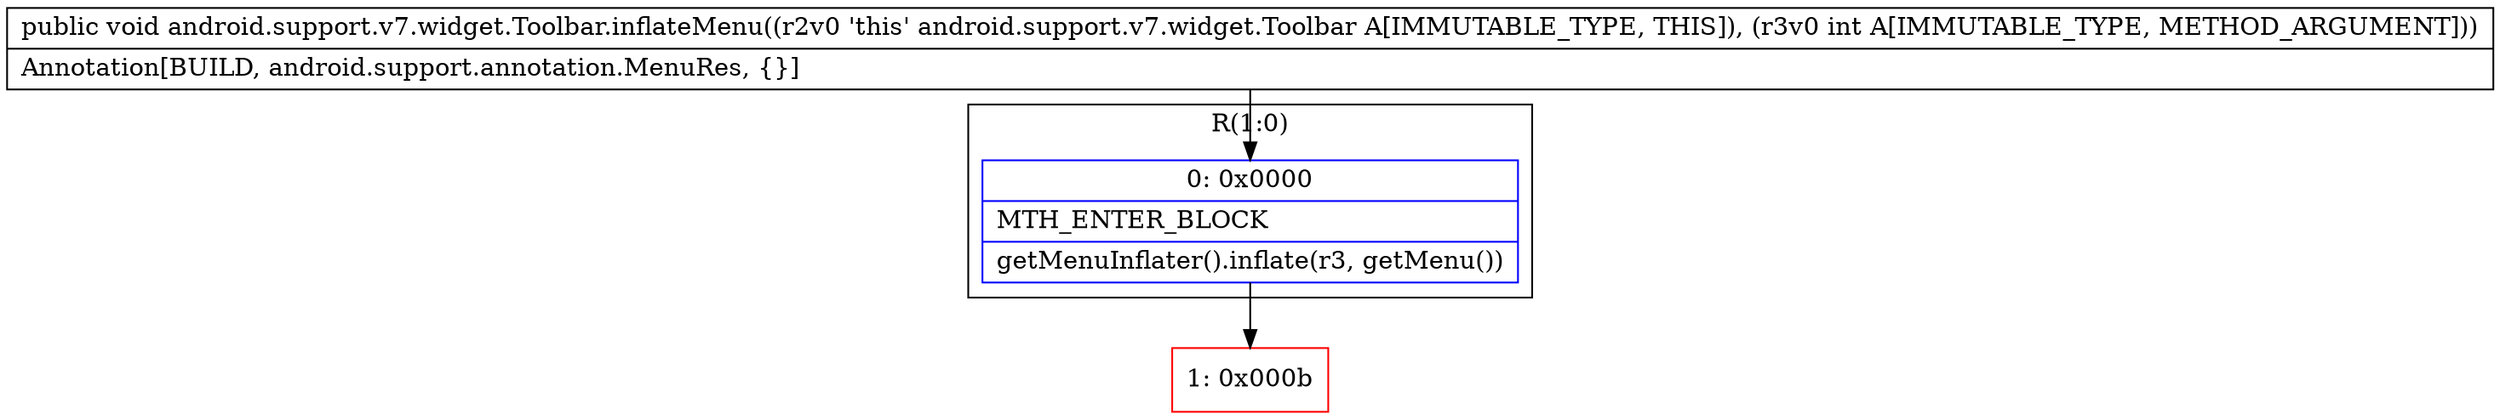 digraph "CFG forandroid.support.v7.widget.Toolbar.inflateMenu(I)V" {
subgraph cluster_Region_1941404474 {
label = "R(1:0)";
node [shape=record,color=blue];
Node_0 [shape=record,label="{0\:\ 0x0000|MTH_ENTER_BLOCK\l|getMenuInflater().inflate(r3, getMenu())\l}"];
}
Node_1 [shape=record,color=red,label="{1\:\ 0x000b}"];
MethodNode[shape=record,label="{public void android.support.v7.widget.Toolbar.inflateMenu((r2v0 'this' android.support.v7.widget.Toolbar A[IMMUTABLE_TYPE, THIS]), (r3v0 int A[IMMUTABLE_TYPE, METHOD_ARGUMENT]))  | Annotation[BUILD, android.support.annotation.MenuRes, \{\}]\l}"];
MethodNode -> Node_0;
Node_0 -> Node_1;
}

